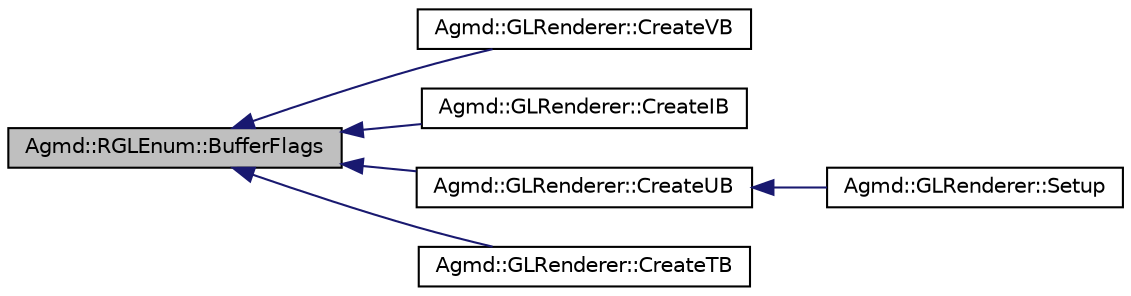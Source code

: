 digraph "Agmd::RGLEnum::BufferFlags"
{
  edge [fontname="Helvetica",fontsize="10",labelfontname="Helvetica",labelfontsize="10"];
  node [fontname="Helvetica",fontsize="10",shape=record];
  rankdir="LR";
  Node1 [label="Agmd::RGLEnum::BufferFlags",height=0.2,width=0.4,color="black", fillcolor="grey75", style="filled" fontcolor="black"];
  Node1 -> Node2 [dir="back",color="midnightblue",fontsize="10",style="solid",fontname="Helvetica"];
  Node2 [label="Agmd::GLRenderer::CreateVB",height=0.2,width=0.4,color="black", fillcolor="white", style="filled",URL="$class_agmd_1_1_g_l_renderer.html#a1d9f54824052799cad1c9a81822afbfb"];
  Node1 -> Node3 [dir="back",color="midnightblue",fontsize="10",style="solid",fontname="Helvetica"];
  Node3 [label="Agmd::GLRenderer::CreateIB",height=0.2,width=0.4,color="black", fillcolor="white", style="filled",URL="$class_agmd_1_1_g_l_renderer.html#a4de61c742b816a6b8ca3309bf63f2d4f"];
  Node1 -> Node4 [dir="back",color="midnightblue",fontsize="10",style="solid",fontname="Helvetica"];
  Node4 [label="Agmd::GLRenderer::CreateUB",height=0.2,width=0.4,color="black", fillcolor="white", style="filled",URL="$class_agmd_1_1_g_l_renderer.html#a294febc9485b02c338498aecd7274032"];
  Node4 -> Node5 [dir="back",color="midnightblue",fontsize="10",style="solid",fontname="Helvetica"];
  Node5 [label="Agmd::GLRenderer::Setup",height=0.2,width=0.4,color="black", fillcolor="white", style="filled",URL="$class_agmd_1_1_g_l_renderer.html#a64fceaa45395a3a9a8fe6dd6217b5494"];
  Node1 -> Node6 [dir="back",color="midnightblue",fontsize="10",style="solid",fontname="Helvetica"];
  Node6 [label="Agmd::GLRenderer::CreateTB",height=0.2,width=0.4,color="black", fillcolor="white", style="filled",URL="$class_agmd_1_1_g_l_renderer.html#af6d14779945d8873a2efcc807dc2edfe"];
}
